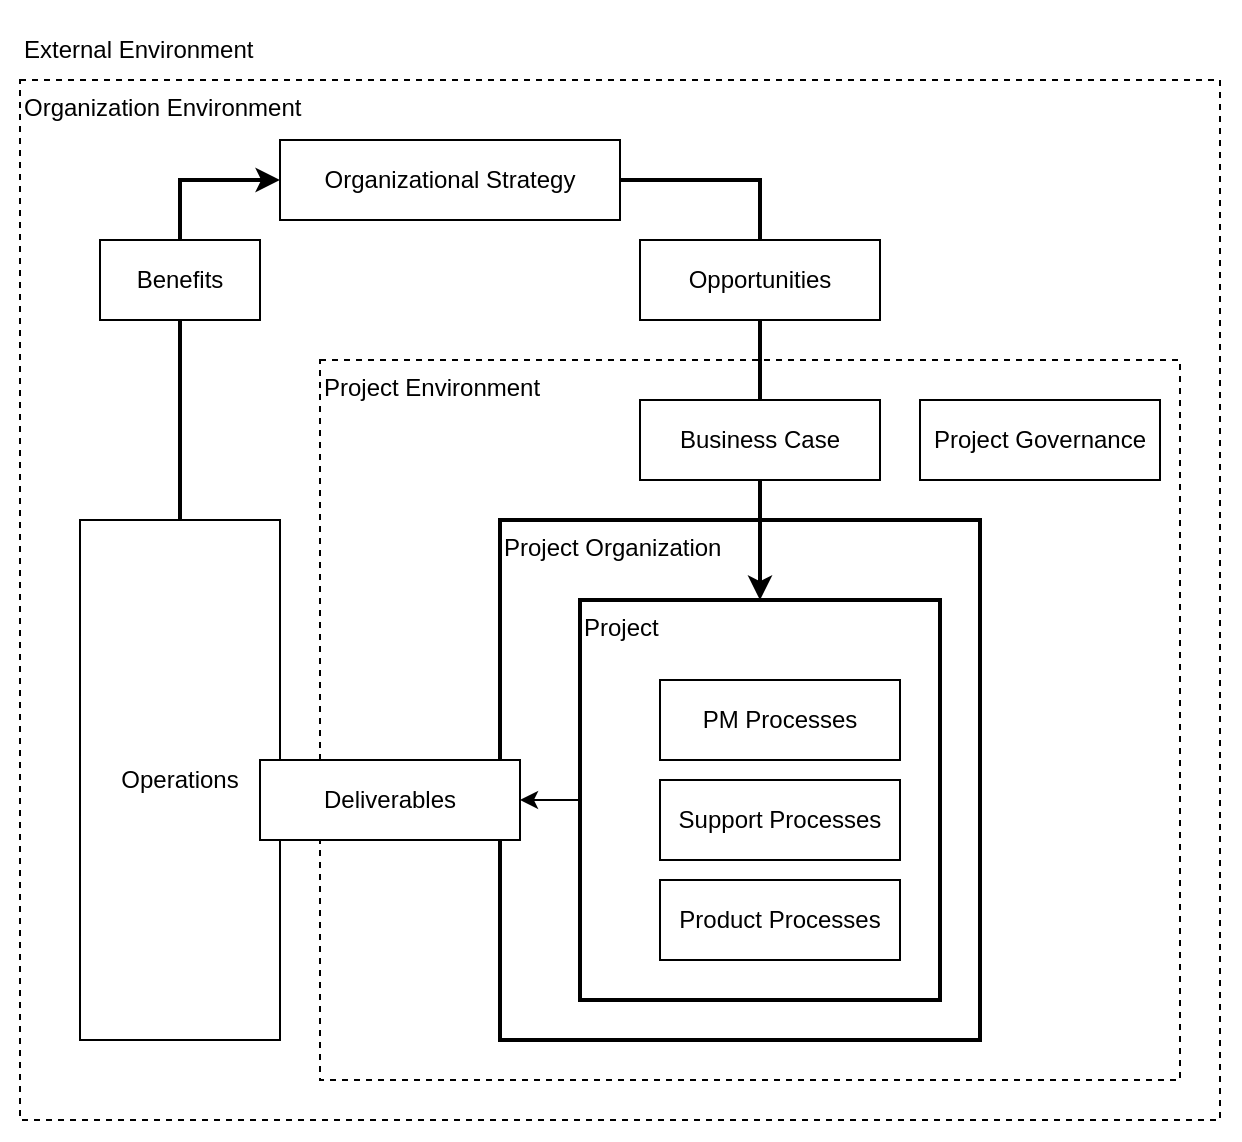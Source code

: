 <mxfile version="20.2.2" type="github">
  <diagram id="T9uuaTeBy4bPSP1g8a4x" name="Page-1">
    <mxGraphModel dx="595" dy="754" grid="1" gridSize="10" guides="1" tooltips="1" connect="1" arrows="1" fold="1" page="1" pageScale="1" pageWidth="827" pageHeight="1169" math="0" shadow="0">
      <root>
        <mxCell id="0" />
        <mxCell id="1" parent="0" />
        <mxCell id="_Cz1xnCZrCo9W7vdRbyF-1" value="" style="whiteSpace=wrap;html=1;verticalAlign=top;align=left;dashed=1;strokeColor=none;" vertex="1" parent="1">
          <mxGeometry x="870" y="30" width="620" height="570" as="geometry" />
        </mxCell>
        <mxCell id="GTCAQwFeK-3oEQe4TXUH-24" value="Organization Environment" style="whiteSpace=wrap;html=1;verticalAlign=top;align=left;dashed=1;" parent="1" vertex="1">
          <mxGeometry x="880" y="70" width="600" height="520" as="geometry" />
        </mxCell>
        <mxCell id="GTCAQwFeK-3oEQe4TXUH-21" value="Project Environment" style="whiteSpace=wrap;html=1;verticalAlign=top;align=left;dashed=1;" parent="1" vertex="1">
          <mxGeometry x="1030" y="210" width="430" height="360" as="geometry" />
        </mxCell>
        <mxCell id="WgbX4FKlPc8r-MKVr4ft-3" value="Project Organization" style="whiteSpace=wrap;html=1;verticalAlign=top;align=left;strokeWidth=2;" parent="1" vertex="1">
          <mxGeometry x="1120" y="290" width="240" height="260" as="geometry" />
        </mxCell>
        <mxCell id="WgbX4FKlPc8r-MKVr4ft-12" style="edgeStyle=orthogonalEdgeStyle;rounded=0;orthogonalLoop=1;jettySize=auto;html=1;exitX=0;exitY=0.5;exitDx=0;exitDy=0;entryX=1;entryY=0.5;entryDx=0;entryDy=0;fontColor=#FFFFFF;" parent="1" source="GTCAQwFeK-3oEQe4TXUH-20" target="GTCAQwFeK-3oEQe4TXUH-13" edge="1">
          <mxGeometry relative="1" as="geometry" />
        </mxCell>
        <mxCell id="GTCAQwFeK-3oEQe4TXUH-20" value="Project" style="whiteSpace=wrap;html=1;verticalAlign=top;align=left;strokeWidth=2;" parent="1" vertex="1">
          <mxGeometry x="1160" y="330" width="180" height="200" as="geometry" />
        </mxCell>
        <mxCell id="GTCAQwFeK-3oEQe4TXUH-15" style="edgeStyle=orthogonalEdgeStyle;rounded=0;orthogonalLoop=1;jettySize=auto;html=1;exitX=0.5;exitY=0;exitDx=0;exitDy=0;entryX=0.5;entryY=1;entryDx=0;entryDy=0;endArrow=none;endFill=0;strokeWidth=2;" parent="1" source="GTCAQwFeK-3oEQe4TXUH-4" target="GTCAQwFeK-3oEQe4TXUH-5" edge="1">
          <mxGeometry relative="1" as="geometry" />
        </mxCell>
        <mxCell id="GTCAQwFeK-3oEQe4TXUH-4" value="Operations" style="whiteSpace=wrap;html=1;" parent="1" vertex="1">
          <mxGeometry x="910" y="290" width="100" height="260" as="geometry" />
        </mxCell>
        <mxCell id="GTCAQwFeK-3oEQe4TXUH-16" style="edgeStyle=orthogonalEdgeStyle;rounded=0;orthogonalLoop=1;jettySize=auto;html=1;exitX=0.5;exitY=0;exitDx=0;exitDy=0;entryX=0;entryY=0.5;entryDx=0;entryDy=0;strokeWidth=2;" parent="1" source="GTCAQwFeK-3oEQe4TXUH-5" target="GTCAQwFeK-3oEQe4TXUH-6" edge="1">
          <mxGeometry relative="1" as="geometry" />
        </mxCell>
        <mxCell id="GTCAQwFeK-3oEQe4TXUH-5" value="Benefits&lt;span style=&quot;color: rgba(0, 0, 0, 0); font-family: monospace; font-size: 0px; text-align: start;&quot;&gt;%3CmxGraphModel%3E%3Croot%3E%3CmxCell%20id%3D%220%22%2F%3E%3CmxCell%20id%3D%221%22%20parent%3D%220%22%2F%3E%3CmxCell%20id%3D%222%22%20value%3D%22Operations%22%20style%3D%22whiteSpace%3Dwrap%3Bhtml%3D1%3B%22%20vertex%3D%221%22%20parent%3D%221%22%3E%3CmxGeometry%20x%3D%22100%22%20y%3D%22290%22%20width%3D%22100%22%20height%3D%22260%22%20as%3D%22geometry%22%2F%3E%3C%2FmxCell%3E%3C%2Froot%3E%3C%2FmxGraphModel%3E&lt;/span&gt;" style="whiteSpace=wrap;html=1;" parent="1" vertex="1">
          <mxGeometry x="920" y="150" width="80" height="40" as="geometry" />
        </mxCell>
        <mxCell id="GTCAQwFeK-3oEQe4TXUH-17" style="edgeStyle=orthogonalEdgeStyle;rounded=0;orthogonalLoop=1;jettySize=auto;html=1;exitX=1;exitY=0.5;exitDx=0;exitDy=0;entryX=0.5;entryY=0;entryDx=0;entryDy=0;endArrow=none;endFill=0;strokeWidth=2;" parent="1" source="GTCAQwFeK-3oEQe4TXUH-6" target="GTCAQwFeK-3oEQe4TXUH-7" edge="1">
          <mxGeometry relative="1" as="geometry" />
        </mxCell>
        <mxCell id="GTCAQwFeK-3oEQe4TXUH-6" value="Organizational Strategy" style="whiteSpace=wrap;html=1;" parent="1" vertex="1">
          <mxGeometry x="1010" y="100" width="170" height="40" as="geometry" />
        </mxCell>
        <mxCell id="GTCAQwFeK-3oEQe4TXUH-18" style="edgeStyle=orthogonalEdgeStyle;rounded=0;orthogonalLoop=1;jettySize=auto;html=1;exitX=0.5;exitY=1;exitDx=0;exitDy=0;entryX=0.5;entryY=0;entryDx=0;entryDy=0;endArrow=none;endFill=0;strokeWidth=2;" parent="1" source="GTCAQwFeK-3oEQe4TXUH-7" target="GTCAQwFeK-3oEQe4TXUH-8" edge="1">
          <mxGeometry relative="1" as="geometry" />
        </mxCell>
        <mxCell id="GTCAQwFeK-3oEQe4TXUH-7" value="Opportunities" style="whiteSpace=wrap;html=1;" parent="1" vertex="1">
          <mxGeometry x="1190" y="150" width="120" height="40" as="geometry" />
        </mxCell>
        <mxCell id="WgbX4FKlPc8r-MKVr4ft-11" style="edgeStyle=orthogonalEdgeStyle;rounded=0;orthogonalLoop=1;jettySize=auto;html=1;exitX=0.5;exitY=1;exitDx=0;exitDy=0;entryX=0.5;entryY=0;entryDx=0;entryDy=0;fontColor=#FFFFFF;strokeWidth=2;" parent="1" source="GTCAQwFeK-3oEQe4TXUH-8" target="GTCAQwFeK-3oEQe4TXUH-20" edge="1">
          <mxGeometry relative="1" as="geometry" />
        </mxCell>
        <mxCell id="GTCAQwFeK-3oEQe4TXUH-8" value="Business Case" style="whiteSpace=wrap;html=1;" parent="1" vertex="1">
          <mxGeometry x="1190" y="230" width="120" height="40" as="geometry" />
        </mxCell>
        <mxCell id="GTCAQwFeK-3oEQe4TXUH-9" value="Project Governance" style="whiteSpace=wrap;html=1;" parent="1" vertex="1">
          <mxGeometry x="1330" y="230" width="120" height="40" as="geometry" />
        </mxCell>
        <mxCell id="GTCAQwFeK-3oEQe4TXUH-10" value="PM Processes" style="whiteSpace=wrap;html=1;" parent="1" vertex="1">
          <mxGeometry x="1200" y="370" width="120" height="40" as="geometry" />
        </mxCell>
        <mxCell id="GTCAQwFeK-3oEQe4TXUH-11" value="Support Processes" style="whiteSpace=wrap;html=1;" parent="1" vertex="1">
          <mxGeometry x="1200" y="420" width="120" height="40" as="geometry" />
        </mxCell>
        <mxCell id="GTCAQwFeK-3oEQe4TXUH-12" value="Product Processes" style="whiteSpace=wrap;html=1;" parent="1" vertex="1">
          <mxGeometry x="1200" y="470" width="120" height="40" as="geometry" />
        </mxCell>
        <mxCell id="GTCAQwFeK-3oEQe4TXUH-13" value="Deliverables" style="whiteSpace=wrap;html=1;" parent="1" vertex="1">
          <mxGeometry x="1000" y="410" width="130" height="40" as="geometry" />
        </mxCell>
        <mxCell id="WgbX4FKlPc8r-MKVr4ft-10" value="External Environment" style="text;html=1;align=left;verticalAlign=middle;resizable=0;points=[];autosize=1;strokeColor=none;fillColor=none;fontColor=#000000;" parent="1" vertex="1">
          <mxGeometry x="880" y="40" width="140" height="30" as="geometry" />
        </mxCell>
      </root>
    </mxGraphModel>
  </diagram>
</mxfile>
